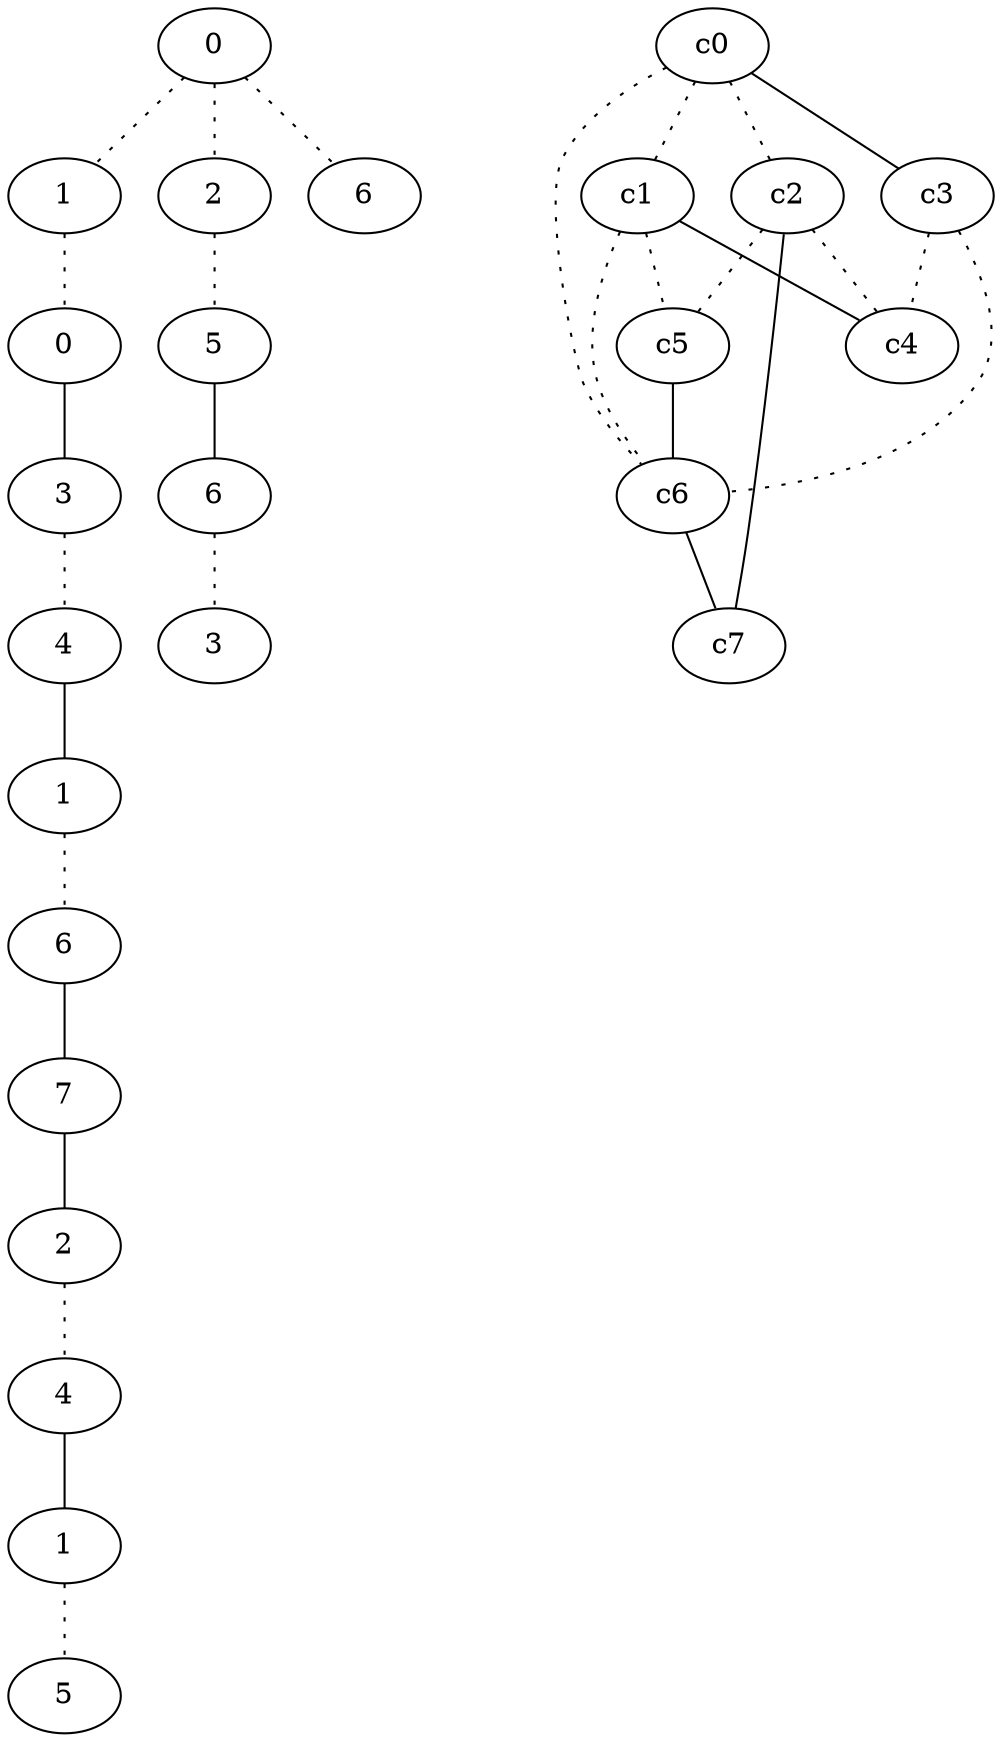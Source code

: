 graph {
a0[label=0];
a1[label=1];
a2[label=0];
a3[label=3];
a4[label=4];
a5[label=1];
a6[label=6];
a7[label=7];
a8[label=2];
a9[label=4];
a10[label=1];
a11[label=5];
a12[label=2];
a13[label=5];
a14[label=6];
a15[label=3];
a16[label=6];
a0 -- a1 [style=dotted];
a0 -- a12 [style=dotted];
a0 -- a16 [style=dotted];
a1 -- a2 [style=dotted];
a2 -- a3;
a3 -- a4 [style=dotted];
a4 -- a5;
a5 -- a6 [style=dotted];
a6 -- a7;
a7 -- a8;
a8 -- a9 [style=dotted];
a9 -- a10;
a10 -- a11 [style=dotted];
a12 -- a13 [style=dotted];
a13 -- a14;
a14 -- a15 [style=dotted];
c0 -- c1 [style=dotted];
c0 -- c2 [style=dotted];
c0 -- c3;
c0 -- c6 [style=dotted];
c1 -- c4;
c1 -- c5 [style=dotted];
c1 -- c6 [style=dotted];
c2 -- c4 [style=dotted];
c2 -- c5 [style=dotted];
c2 -- c7;
c3 -- c4 [style=dotted];
c3 -- c6 [style=dotted];
c5 -- c6;
c6 -- c7;
}

